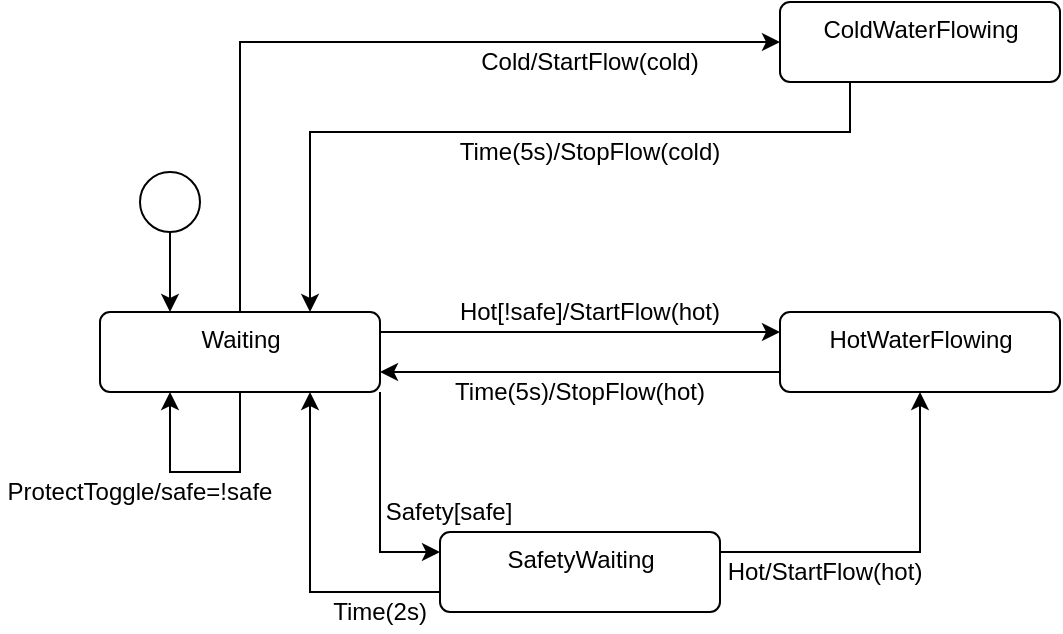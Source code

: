 <mxfile version="13.9.2" type="device"><diagram id="Eg_SYYI73O5b2MrIQmVA" name="Page-1"><mxGraphModel dx="671" dy="461" grid="1" gridSize="10" guides="1" tooltips="1" connect="1" arrows="1" fold="1" page="1" pageScale="1" pageWidth="850" pageHeight="1100" math="0" shadow="0"><root><mxCell id="0"/><mxCell id="1" parent="0"/><mxCell id="SYX14zTVPBS7fcP-KSDz-54" style="edgeStyle=orthogonalEdgeStyle;rounded=0;orthogonalLoop=1;jettySize=auto;html=1;exitX=1;exitY=1;exitDx=0;exitDy=0;entryX=0;entryY=0.25;entryDx=0;entryDy=0;" edge="1" parent="1" source="SYX14zTVPBS7fcP-KSDz-1" target="SYX14zTVPBS7fcP-KSDz-53"><mxGeometry relative="1" as="geometry"><mxPoint x="470" y="320" as="targetPoint"/><Array as="points"><mxPoint x="270" y="310"/></Array></mxGeometry></mxCell><mxCell id="SYX14zTVPBS7fcP-KSDz-1" value="Waiting" style="html=1;align=center;verticalAlign=top;rounded=1;absoluteArcSize=1;arcSize=10;dashed=0;" vertex="1" parent="1"><mxGeometry x="130" y="190" width="140" height="40" as="geometry"/></mxCell><mxCell id="SYX14zTVPBS7fcP-KSDz-9" style="edgeStyle=orthogonalEdgeStyle;rounded=0;orthogonalLoop=1;jettySize=auto;html=1;exitX=0.5;exitY=1;exitDx=0;exitDy=0;entryX=0.25;entryY=0;entryDx=0;entryDy=0;" edge="1" parent="1" source="SYX14zTVPBS7fcP-KSDz-33" target="SYX14zTVPBS7fcP-KSDz-1"><mxGeometry relative="1" as="geometry"><mxPoint x="70" y="210" as="sourcePoint"/><Array as="points"/></mxGeometry></mxCell><mxCell id="SYX14zTVPBS7fcP-KSDz-4" value="ColdWaterFlowing" style="html=1;align=center;verticalAlign=top;rounded=1;absoluteArcSize=1;arcSize=10;dashed=0;" vertex="1" parent="1"><mxGeometry x="470" y="35" width="140" height="40" as="geometry"/></mxCell><mxCell id="SYX14zTVPBS7fcP-KSDz-16" value="" style="group" vertex="1" connectable="0" parent="1"><mxGeometry x="300" y="55" width="150" height="20" as="geometry"/></mxCell><mxCell id="SYX14zTVPBS7fcP-KSDz-10" style="edgeStyle=orthogonalEdgeStyle;rounded=0;orthogonalLoop=1;jettySize=auto;html=1;exitX=0.5;exitY=0;exitDx=0;exitDy=0;entryX=0;entryY=0.5;entryDx=0;entryDy=0;" edge="1" parent="SYX14zTVPBS7fcP-KSDz-16" source="SYX14zTVPBS7fcP-KSDz-1" target="SYX14zTVPBS7fcP-KSDz-4"><mxGeometry relative="1" as="geometry"/></mxCell><mxCell id="SYX14zTVPBS7fcP-KSDz-6" value="Cold/StartFlow(cold)" style="text;html=1;strokeColor=none;fillColor=none;align=center;verticalAlign=middle;whiteSpace=wrap;rounded=0;" vertex="1" parent="SYX14zTVPBS7fcP-KSDz-16"><mxGeometry width="150" height="20" as="geometry"/></mxCell><mxCell id="SYX14zTVPBS7fcP-KSDz-17" value="" style="group" vertex="1" connectable="0" parent="1"><mxGeometry x="235" y="100" width="270" height="20" as="geometry"/></mxCell><mxCell id="SYX14zTVPBS7fcP-KSDz-11" value="Time(5s)/StopFlow(cold)" style="text;html=1;strokeColor=none;fillColor=none;align=center;verticalAlign=middle;whiteSpace=wrap;rounded=0;" vertex="1" parent="SYX14zTVPBS7fcP-KSDz-17"><mxGeometry x="60" width="160" height="20" as="geometry"/></mxCell><mxCell id="SYX14zTVPBS7fcP-KSDz-8" style="edgeStyle=orthogonalEdgeStyle;rounded=0;orthogonalLoop=1;jettySize=auto;html=1;exitX=0.25;exitY=1;exitDx=0;exitDy=0;entryX=0.75;entryY=0;entryDx=0;entryDy=0;" edge="1" parent="1" source="SYX14zTVPBS7fcP-KSDz-4" target="SYX14zTVPBS7fcP-KSDz-1"><mxGeometry relative="1" as="geometry"><mxPoint x="170" y="130" as="targetPoint"/><Array as="points"><mxPoint x="505" y="100"/><mxPoint x="235" y="100"/></Array></mxGeometry></mxCell><mxCell id="SYX14zTVPBS7fcP-KSDz-69" style="edgeStyle=orthogonalEdgeStyle;rounded=0;orthogonalLoop=1;jettySize=auto;html=1;exitX=0;exitY=0.75;exitDx=0;exitDy=0;entryX=1;entryY=0.75;entryDx=0;entryDy=0;" edge="1" parent="1" source="SYX14zTVPBS7fcP-KSDz-21" target="SYX14zTVPBS7fcP-KSDz-1"><mxGeometry relative="1" as="geometry"/></mxCell><mxCell id="SYX14zTVPBS7fcP-KSDz-21" value="HotWaterFlowing" style="html=1;align=center;verticalAlign=top;rounded=1;absoluteArcSize=1;arcSize=10;dashed=0;" vertex="1" parent="1"><mxGeometry x="470" y="190" width="140" height="40" as="geometry"/></mxCell><mxCell id="SYX14zTVPBS7fcP-KSDz-27" value="" style="group" vertex="1" connectable="0" parent="1"><mxGeometry x="290" y="150" width="150" height="50" as="geometry"/></mxCell><mxCell id="SYX14zTVPBS7fcP-KSDz-22" style="edgeStyle=orthogonalEdgeStyle;rounded=0;orthogonalLoop=1;jettySize=auto;html=1;exitX=1;exitY=0.25;exitDx=0;exitDy=0;entryX=0;entryY=0.25;entryDx=0;entryDy=0;" edge="1" parent="SYX14zTVPBS7fcP-KSDz-27" source="SYX14zTVPBS7fcP-KSDz-1" target="SYX14zTVPBS7fcP-KSDz-21"><mxGeometry relative="1" as="geometry"><Array as="points"><mxPoint x="-10" y="50"/><mxPoint x="-10" y="50"/></Array></mxGeometry></mxCell><mxCell id="SYX14zTVPBS7fcP-KSDz-24" value="" style="group" vertex="1" connectable="0" parent="SYX14zTVPBS7fcP-KSDz-27"><mxGeometry y="30" width="150" height="20" as="geometry"/></mxCell><mxCell id="SYX14zTVPBS7fcP-KSDz-25" style="edgeStyle=orthogonalEdgeStyle;rounded=0;orthogonalLoop=1;jettySize=auto;html=1;exitX=0.5;exitY=0;exitDx=0;exitDy=0;entryX=0;entryY=0.5;entryDx=0;entryDy=0;" edge="1" parent="SYX14zTVPBS7fcP-KSDz-24"><mxGeometry relative="1" as="geometry"/></mxCell><mxCell id="SYX14zTVPBS7fcP-KSDz-26" value="Hot[!safe]/StartFlow(hot)" style="text;html=1;strokeColor=none;fillColor=none;align=center;verticalAlign=middle;whiteSpace=wrap;rounded=0;" vertex="1" parent="SYX14zTVPBS7fcP-KSDz-24"><mxGeometry x="10" width="150" height="20" as="geometry"/></mxCell><mxCell id="SYX14zTVPBS7fcP-KSDz-28" value="" style="group" vertex="1" connectable="0" parent="1"><mxGeometry x="310" y="190" width="120" height="20" as="geometry"/></mxCell><mxCell id="SYX14zTVPBS7fcP-KSDz-29" style="edgeStyle=orthogonalEdgeStyle;rounded=0;orthogonalLoop=1;jettySize=auto;html=1;exitX=1;exitY=0.25;exitDx=0;exitDy=0;entryX=0;entryY=0.25;entryDx=0;entryDy=0;" edge="1" parent="SYX14zTVPBS7fcP-KSDz-28"><mxGeometry relative="1" as="geometry"/></mxCell><mxCell id="SYX14zTVPBS7fcP-KSDz-30" value="" style="group" vertex="1" connectable="0" parent="SYX14zTVPBS7fcP-KSDz-28"><mxGeometry width="120" height="20" as="geometry"/></mxCell><mxCell id="SYX14zTVPBS7fcP-KSDz-31" style="edgeStyle=orthogonalEdgeStyle;rounded=0;orthogonalLoop=1;jettySize=auto;html=1;exitX=0.5;exitY=0;exitDx=0;exitDy=0;entryX=0;entryY=0.5;entryDx=0;entryDy=0;" edge="1" parent="SYX14zTVPBS7fcP-KSDz-30"><mxGeometry relative="1" as="geometry"/></mxCell><mxCell id="SYX14zTVPBS7fcP-KSDz-33" value="" style="ellipse;fillColor=#ffffff;strokeColor=#000000;" vertex="1" parent="1"><mxGeometry x="150" y="120" width="30" height="30" as="geometry"/></mxCell><mxCell id="SYX14zTVPBS7fcP-KSDz-42" value="ProtectToggle/safe=!safe" style="text;html=1;strokeColor=none;fillColor=none;align=center;verticalAlign=middle;whiteSpace=wrap;rounded=0;" vertex="1" parent="1"><mxGeometry x="80" y="270" width="140" height="20" as="geometry"/></mxCell><mxCell id="SYX14zTVPBS7fcP-KSDz-61" style="edgeStyle=orthogonalEdgeStyle;rounded=0;orthogonalLoop=1;jettySize=auto;html=1;exitX=0;exitY=0.75;exitDx=0;exitDy=0;entryX=0.75;entryY=1;entryDx=0;entryDy=0;" edge="1" parent="1" source="SYX14zTVPBS7fcP-KSDz-53" target="SYX14zTVPBS7fcP-KSDz-1"><mxGeometry relative="1" as="geometry"><Array as="points"><mxPoint x="235" y="330"/></Array></mxGeometry></mxCell><mxCell id="SYX14zTVPBS7fcP-KSDz-63" style="edgeStyle=orthogonalEdgeStyle;rounded=0;orthogonalLoop=1;jettySize=auto;html=1;exitX=1;exitY=0.25;exitDx=0;exitDy=0;entryX=0.5;entryY=1;entryDx=0;entryDy=0;" edge="1" parent="1" source="SYX14zTVPBS7fcP-KSDz-53" target="SYX14zTVPBS7fcP-KSDz-21"><mxGeometry relative="1" as="geometry"/></mxCell><mxCell id="SYX14zTVPBS7fcP-KSDz-53" value="SafetyWaiting" style="html=1;align=center;verticalAlign=top;rounded=1;absoluteArcSize=1;arcSize=10;dashed=0;" vertex="1" parent="1"><mxGeometry x="300" y="300" width="140" height="40" as="geometry"/></mxCell><mxCell id="SYX14zTVPBS7fcP-KSDz-55" value="" style="group" vertex="1" connectable="0" parent="1"><mxGeometry x="270" y="280" width="70" height="20" as="geometry"/></mxCell><mxCell id="SYX14zTVPBS7fcP-KSDz-56" style="edgeStyle=orthogonalEdgeStyle;rounded=0;orthogonalLoop=1;jettySize=auto;html=1;exitX=1;exitY=0.25;exitDx=0;exitDy=0;entryX=0;entryY=0.25;entryDx=0;entryDy=0;" edge="1" parent="SYX14zTVPBS7fcP-KSDz-55"><mxGeometry relative="1" as="geometry"/></mxCell><mxCell id="SYX14zTVPBS7fcP-KSDz-57" value="" style="group" vertex="1" connectable="0" parent="SYX14zTVPBS7fcP-KSDz-55"><mxGeometry width="70.0" height="20" as="geometry"/></mxCell><mxCell id="SYX14zTVPBS7fcP-KSDz-58" style="edgeStyle=orthogonalEdgeStyle;rounded=0;orthogonalLoop=1;jettySize=auto;html=1;exitX=0.5;exitY=0;exitDx=0;exitDy=0;entryX=0;entryY=0.5;entryDx=0;entryDy=0;" edge="1" parent="SYX14zTVPBS7fcP-KSDz-57"><mxGeometry relative="1" as="geometry"/></mxCell><mxCell id="SYX14zTVPBS7fcP-KSDz-59" value="Safety[safe]" style="text;html=1;strokeColor=none;fillColor=none;align=center;verticalAlign=middle;whiteSpace=wrap;rounded=0;" vertex="1" parent="SYX14zTVPBS7fcP-KSDz-57"><mxGeometry x="16.333" width="37.333" height="20" as="geometry"/></mxCell><mxCell id="SYX14zTVPBS7fcP-KSDz-62" value="Time(2s)" style="text;html=1;strokeColor=none;fillColor=none;align=center;verticalAlign=middle;whiteSpace=wrap;rounded=0;" vertex="1" parent="1"><mxGeometry x="250" y="330" width="40" height="20" as="geometry"/></mxCell><mxCell id="SYX14zTVPBS7fcP-KSDz-64" value="" style="group" vertex="1" connectable="0" parent="1"><mxGeometry x="440" y="310" width="130" height="20" as="geometry"/></mxCell><mxCell id="SYX14zTVPBS7fcP-KSDz-65" style="edgeStyle=orthogonalEdgeStyle;rounded=0;orthogonalLoop=1;jettySize=auto;html=1;exitX=1;exitY=0.25;exitDx=0;exitDy=0;entryX=0;entryY=0.25;entryDx=0;entryDy=0;" edge="1" parent="SYX14zTVPBS7fcP-KSDz-64"><mxGeometry relative="1" as="geometry"/></mxCell><mxCell id="SYX14zTVPBS7fcP-KSDz-66" value="" style="group" vertex="1" connectable="0" parent="SYX14zTVPBS7fcP-KSDz-64"><mxGeometry width="130" height="20" as="geometry"/></mxCell><mxCell id="SYX14zTVPBS7fcP-KSDz-67" style="edgeStyle=orthogonalEdgeStyle;rounded=0;orthogonalLoop=1;jettySize=auto;html=1;exitX=0.5;exitY=0;exitDx=0;exitDy=0;entryX=0;entryY=0.5;entryDx=0;entryDy=0;" edge="1" parent="SYX14zTVPBS7fcP-KSDz-66"><mxGeometry relative="1" as="geometry"/></mxCell><mxCell id="SYX14zTVPBS7fcP-KSDz-68" value="Hot/StartFlow(hot)" style="text;html=1;strokeColor=none;fillColor=none;align=center;verticalAlign=middle;whiteSpace=wrap;rounded=0;" vertex="1" parent="SYX14zTVPBS7fcP-KSDz-66"><mxGeometry x="8.667" width="86.667" height="20" as="geometry"/></mxCell><mxCell id="SYX14zTVPBS7fcP-KSDz-32" value="Time(5s)/StopFlow(hot)" style="text;html=1;strokeColor=none;fillColor=none;align=center;verticalAlign=middle;whiteSpace=wrap;rounded=0;" vertex="1" parent="1"><mxGeometry x="310" y="220" width="120" height="20" as="geometry"/></mxCell><mxCell id="SYX14zTVPBS7fcP-KSDz-75" style="edgeStyle=orthogonalEdgeStyle;rounded=0;orthogonalLoop=1;jettySize=auto;html=1;exitX=0.5;exitY=1;exitDx=0;exitDy=0;entryX=0.25;entryY=1;entryDx=0;entryDy=0;" edge="1" parent="1" source="SYX14zTVPBS7fcP-KSDz-1" target="SYX14zTVPBS7fcP-KSDz-1"><mxGeometry relative="1" as="geometry"><Array as="points"><mxPoint x="200" y="270"/><mxPoint x="165" y="270"/></Array></mxGeometry></mxCell></root></mxGraphModel></diagram></mxfile>